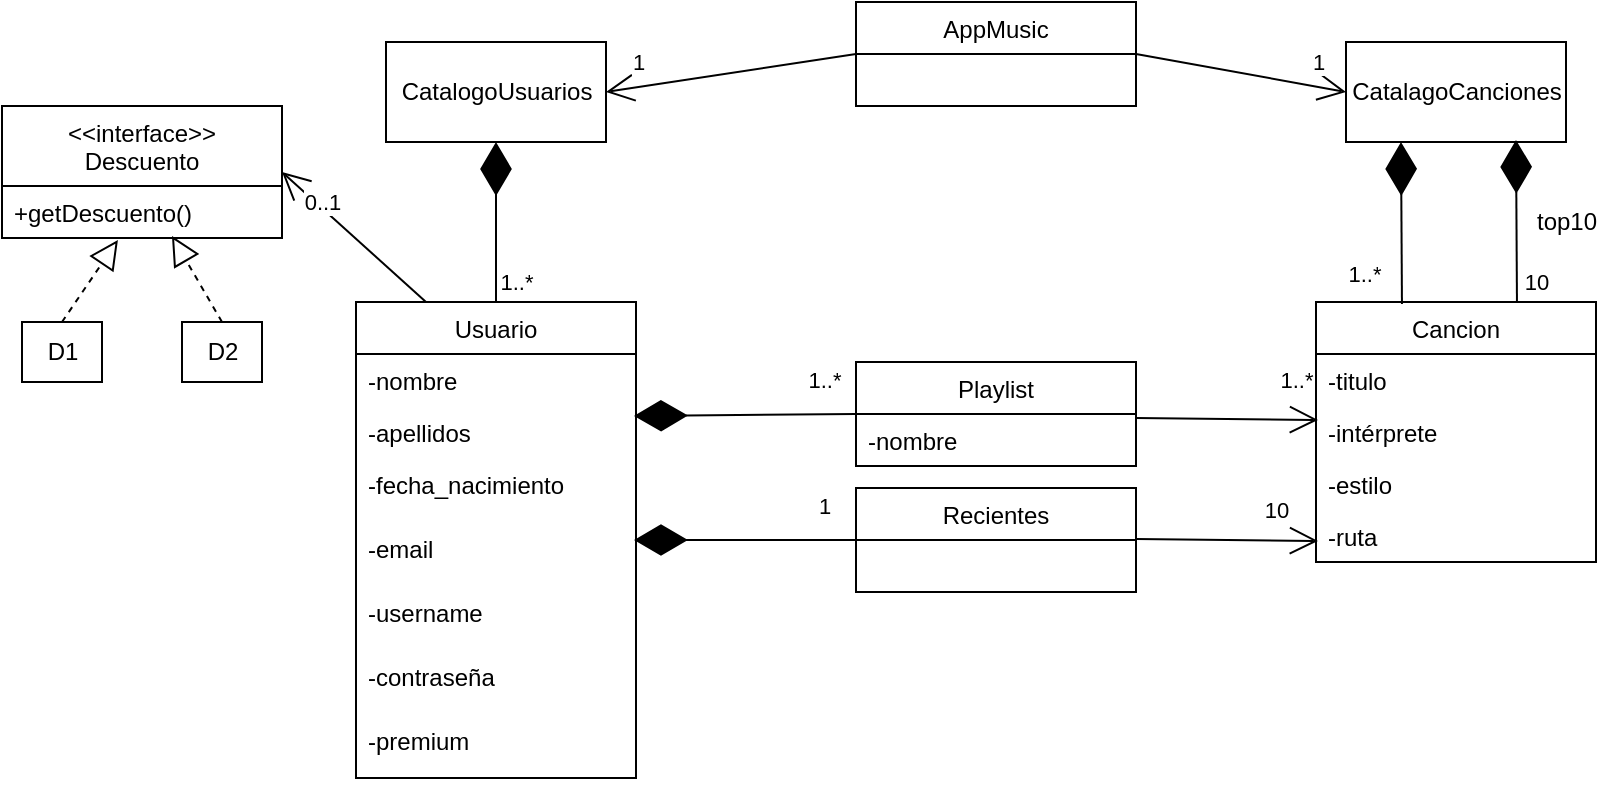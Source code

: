 <mxfile version="13.8.0" type="github"><diagram id="b4G55swftkp_fJ50w1KY" name="Page-1"><mxGraphModel dx="1422" dy="763" grid="1" gridSize="10" guides="1" tooltips="1" connect="1" arrows="1" fold="1" page="1" pageScale="1" pageWidth="827" pageHeight="1169" math="0" shadow="0"><root><mxCell id="0"/><mxCell id="1" parent="0"/><mxCell id="N36yZMTn2PJJ4DEcsMpB-26" value="&lt;div&gt;CatalogoUsuarios&lt;/div&gt;" style="html=1;" vertex="1" parent="1"><mxGeometry x="212" y="50" width="110" height="50" as="geometry"/></mxCell><mxCell id="N36yZMTn2PJJ4DEcsMpB-28" value="CatalagoCanciones" style="html=1;" vertex="1" parent="1"><mxGeometry x="692" y="50" width="110" height="50" as="geometry"/></mxCell><mxCell id="N36yZMTn2PJJ4DEcsMpB-33" value="" style="endArrow=diamondThin;endFill=1;endSize=24;html=1;entryX=0.5;entryY=1;entryDx=0;entryDy=0;exitX=0.5;exitY=0;exitDx=0;exitDy=0;" edge="1" parent="1" source="N36yZMTn2PJJ4DEcsMpB-14" target="N36yZMTn2PJJ4DEcsMpB-26"><mxGeometry width="160" relative="1" as="geometry"><mxPoint x="97" y="140" as="sourcePoint"/><mxPoint x="257" y="140" as="targetPoint"/></mxGeometry></mxCell><mxCell id="N36yZMTn2PJJ4DEcsMpB-40" value="1..*" style="edgeLabel;html=1;align=center;verticalAlign=middle;resizable=0;points=[];" vertex="1" connectable="0" parent="N36yZMTn2PJJ4DEcsMpB-33"><mxGeometry x="-0.525" relative="1" as="geometry"><mxPoint x="10" y="9" as="offset"/></mxGeometry></mxCell><mxCell id="N36yZMTn2PJJ4DEcsMpB-34" value="" style="endArrow=open;endFill=1;endSize=12;html=1;exitX=1;exitY=0.5;exitDx=0;exitDy=0;entryX=0;entryY=0.5;entryDx=0;entryDy=0;" edge="1" parent="1" source="N36yZMTn2PJJ4DEcsMpB-10" target="N36yZMTn2PJJ4DEcsMpB-28"><mxGeometry width="160" relative="1" as="geometry"><mxPoint x="597" y="20" as="sourcePoint"/><mxPoint x="757" y="20" as="targetPoint"/></mxGeometry></mxCell><mxCell id="N36yZMTn2PJJ4DEcsMpB-37" value="1" style="edgeLabel;html=1;align=center;verticalAlign=middle;resizable=0;points=[];" vertex="1" connectable="0" parent="N36yZMTn2PJJ4DEcsMpB-34"><mxGeometry x="0.544" relative="1" as="geometry"><mxPoint x="9.31" y="-10.6" as="offset"/></mxGeometry></mxCell><mxCell id="N36yZMTn2PJJ4DEcsMpB-35" value="" style="endArrow=open;endFill=1;endSize=12;html=1;exitX=0;exitY=0.5;exitDx=0;exitDy=0;entryX=1;entryY=0.5;entryDx=0;entryDy=0;" edge="1" parent="1" source="N36yZMTn2PJJ4DEcsMpB-10" target="N36yZMTn2PJJ4DEcsMpB-26"><mxGeometry width="160" relative="1" as="geometry"><mxPoint x="417" y="230" as="sourcePoint"/><mxPoint x="577" y="230" as="targetPoint"/></mxGeometry></mxCell><mxCell id="N36yZMTn2PJJ4DEcsMpB-36" value="&lt;div&gt;1&lt;/div&gt;" style="edgeLabel;html=1;align=center;verticalAlign=middle;resizable=0;points=[];" vertex="1" connectable="0" parent="N36yZMTn2PJJ4DEcsMpB-35"><mxGeometry x="0.402" y="-2" relative="1" as="geometry"><mxPoint x="-21.71" y="-7.4" as="offset"/></mxGeometry></mxCell><mxCell id="N36yZMTn2PJJ4DEcsMpB-39" value="" style="endArrow=diamondThin;endFill=1;endSize=24;html=1;entryX=0.25;entryY=1;entryDx=0;entryDy=0;exitX=0.307;exitY=0.008;exitDx=0;exitDy=0;exitPerimeter=0;" edge="1" parent="1" source="N36yZMTn2PJJ4DEcsMpB-21" target="N36yZMTn2PJJ4DEcsMpB-28"><mxGeometry width="160" relative="1" as="geometry"><mxPoint x="657" y="190" as="sourcePoint"/><mxPoint x="657" y="110" as="targetPoint"/><Array as="points"/></mxGeometry></mxCell><mxCell id="N36yZMTn2PJJ4DEcsMpB-41" value="1..*" style="edgeLabel;html=1;align=center;verticalAlign=middle;resizable=0;points=[];" vertex="1" connectable="0" parent="1"><mxGeometry x="587" y="170" as="geometry"><mxPoint x="114" y="-4" as="offset"/></mxGeometry></mxCell><mxCell id="N36yZMTn2PJJ4DEcsMpB-48" value="" style="endArrow=diamondThin;endFill=1;endSize=24;html=1;exitX=0;exitY=0.5;exitDx=0;exitDy=0;entryX=0.993;entryY=0.192;entryDx=0;entryDy=0;entryPerimeter=0;" edge="1" parent="1" source="N36yZMTn2PJJ4DEcsMpB-43" target="N36yZMTn2PJJ4DEcsMpB-17"><mxGeometry width="160" relative="1" as="geometry"><mxPoint x="397" y="350" as="sourcePoint"/><mxPoint x="337" y="235" as="targetPoint"/></mxGeometry></mxCell><mxCell id="N36yZMTn2PJJ4DEcsMpB-50" value="1..*" style="edgeLabel;html=1;align=center;verticalAlign=middle;resizable=0;points=[];" vertex="1" connectable="0" parent="N36yZMTn2PJJ4DEcsMpB-48"><mxGeometry x="-0.712" y="-1" relative="1" as="geometry"><mxPoint y="-16.14" as="offset"/></mxGeometry></mxCell><mxCell id="N36yZMTn2PJJ4DEcsMpB-51" value="" style="endArrow=open;endFill=1;endSize=12;html=1;exitX=1;exitY=0.077;exitDx=0;exitDy=0;exitPerimeter=0;entryX=0.007;entryY=0.269;entryDx=0;entryDy=0;entryPerimeter=0;" edge="1" parent="1" source="N36yZMTn2PJJ4DEcsMpB-44" target="N36yZMTn2PJJ4DEcsMpB-23"><mxGeometry width="160" relative="1" as="geometry"><mxPoint x="567" y="350" as="sourcePoint"/><mxPoint x="727" y="350" as="targetPoint"/></mxGeometry></mxCell><mxCell id="N36yZMTn2PJJ4DEcsMpB-52" value="1..*" style="edgeLabel;html=1;align=center;verticalAlign=middle;resizable=0;points=[];" vertex="1" connectable="0" parent="N36yZMTn2PJJ4DEcsMpB-51"><mxGeometry x="0.385" y="1" relative="1" as="geometry"><mxPoint x="16.99" y="-18.69" as="offset"/></mxGeometry></mxCell><mxCell id="N36yZMTn2PJJ4DEcsMpB-58" value="" style="endArrow=diamondThin;endFill=1;endSize=24;html=1;exitX=0;exitY=0.5;exitDx=0;exitDy=0;" edge="1" parent="1" source="N36yZMTn2PJJ4DEcsMpB-54"><mxGeometry width="160" relative="1" as="geometry"><mxPoint x="447" y="298.5" as="sourcePoint"/><mxPoint x="336" y="299" as="targetPoint"/></mxGeometry></mxCell><mxCell id="N36yZMTn2PJJ4DEcsMpB-59" value="1" style="edgeLabel;html=1;align=center;verticalAlign=middle;resizable=0;points=[];" vertex="1" connectable="0" parent="N36yZMTn2PJJ4DEcsMpB-58"><mxGeometry x="-0.712" y="-1" relative="1" as="geometry"><mxPoint y="-16.14" as="offset"/></mxGeometry></mxCell><mxCell id="N36yZMTn2PJJ4DEcsMpB-60" value="" style="endArrow=open;endFill=1;endSize=12;html=1;exitX=1;exitY=0.077;exitDx=0;exitDy=0;exitPerimeter=0;entryX=0.007;entryY=0.269;entryDx=0;entryDy=0;entryPerimeter=0;" edge="1" parent="1"><mxGeometry width="160" relative="1" as="geometry"><mxPoint x="587" y="298.502" as="sourcePoint"/><mxPoint x="677.98" y="299.494" as="targetPoint"/></mxGeometry></mxCell><mxCell id="N36yZMTn2PJJ4DEcsMpB-61" value="10" style="edgeLabel;html=1;align=center;verticalAlign=middle;resizable=0;points=[];" vertex="1" connectable="0" parent="N36yZMTn2PJJ4DEcsMpB-60"><mxGeometry x="0.385" y="1" relative="1" as="geometry"><mxPoint x="6.99" y="-14.19" as="offset"/></mxGeometry></mxCell><mxCell id="N36yZMTn2PJJ4DEcsMpB-62" value="" style="endArrow=diamondThin;endFill=1;endSize=24;html=1;entryX=0.25;entryY=1;entryDx=0;entryDy=0;exitX=0.307;exitY=0.008;exitDx=0;exitDy=0;exitPerimeter=0;" edge="1" parent="1"><mxGeometry width="160" relative="1" as="geometry"><mxPoint x="777.48" y="180.0" as="sourcePoint"/><mxPoint x="777" y="98.96" as="targetPoint"/><Array as="points"/></mxGeometry></mxCell><mxCell id="N36yZMTn2PJJ4DEcsMpB-63" value="10" style="edgeLabel;html=1;align=center;verticalAlign=middle;resizable=0;points=[];" vertex="1" connectable="0" parent="N36yZMTn2PJJ4DEcsMpB-62"><mxGeometry x="-0.457" y="-3" relative="1" as="geometry"><mxPoint x="6.65" y="12.02" as="offset"/></mxGeometry></mxCell><mxCell id="N36yZMTn2PJJ4DEcsMpB-64" value="top10" style="text;html=1;align=center;verticalAlign=middle;resizable=0;points=[];autosize=1;" vertex="1" parent="1"><mxGeometry x="777" y="130" width="50" height="20" as="geometry"/></mxCell><mxCell id="N36yZMTn2PJJ4DEcsMpB-79" value="" style="endArrow=open;endFill=1;endSize=12;html=1;entryX=1;entryY=0.5;entryDx=0;entryDy=0;exitX=0.25;exitY=0;exitDx=0;exitDy=0;" edge="1" parent="1" source="N36yZMTn2PJJ4DEcsMpB-14" target="N36yZMTn2PJJ4DEcsMpB-73"><mxGeometry width="160" relative="1" as="geometry"><mxPoint x="30" y="169" as="sourcePoint"/><mxPoint x="190" y="169" as="targetPoint"/></mxGeometry></mxCell><mxCell id="N36yZMTn2PJJ4DEcsMpB-80" value="0..1" style="edgeLabel;html=1;align=center;verticalAlign=middle;resizable=0;points=[];" vertex="1" connectable="0" parent="N36yZMTn2PJJ4DEcsMpB-79"><mxGeometry x="0.516" y="-2" relative="1" as="geometry"><mxPoint x="1" as="offset"/></mxGeometry></mxCell><mxCell id="N36yZMTn2PJJ4DEcsMpB-10" value="AppMusic" style="swimlane;fontStyle=0;childLayout=stackLayout;horizontal=1;startSize=26;fillColor=none;horizontalStack=0;resizeParent=1;resizeParentMax=0;resizeLast=0;collapsible=1;marginBottom=0;" vertex="1" parent="1"><mxGeometry x="447" y="30" width="140" height="52" as="geometry"/></mxCell><mxCell id="N36yZMTn2PJJ4DEcsMpB-14" value="Usuario" style="swimlane;fontStyle=0;childLayout=stackLayout;horizontal=1;startSize=26;fillColor=none;horizontalStack=0;resizeParent=1;resizeParentMax=0;resizeLast=0;collapsible=1;marginBottom=0;" vertex="1" parent="1"><mxGeometry x="197" y="180" width="140" height="238" as="geometry"/></mxCell><mxCell id="N36yZMTn2PJJ4DEcsMpB-15" value="-nombre" style="text;strokeColor=none;fillColor=none;align=left;verticalAlign=top;spacingLeft=4;spacingRight=4;overflow=hidden;rotatable=0;points=[[0,0.5],[1,0.5]];portConstraint=eastwest;" vertex="1" parent="N36yZMTn2PJJ4DEcsMpB-14"><mxGeometry y="26" width="140" height="26" as="geometry"/></mxCell><mxCell id="N36yZMTn2PJJ4DEcsMpB-17" value="-apellidos" style="text;strokeColor=none;fillColor=none;align=left;verticalAlign=top;spacingLeft=4;spacingRight=4;overflow=hidden;rotatable=0;points=[[0,0.5],[1,0.5]];portConstraint=eastwest;" vertex="1" parent="N36yZMTn2PJJ4DEcsMpB-14"><mxGeometry y="52" width="140" height="26" as="geometry"/></mxCell><mxCell id="N36yZMTn2PJJ4DEcsMpB-18" value="-fecha_nacimiento" style="text;strokeColor=none;fillColor=none;align=left;verticalAlign=top;spacingLeft=4;spacingRight=4;overflow=hidden;rotatable=0;points=[[0,0.5],[1,0.5]];portConstraint=eastwest;" vertex="1" parent="N36yZMTn2PJJ4DEcsMpB-14"><mxGeometry y="78" width="140" height="32" as="geometry"/></mxCell><mxCell id="N36yZMTn2PJJ4DEcsMpB-19" value="-email" style="text;strokeColor=none;fillColor=none;align=left;verticalAlign=top;spacingLeft=4;spacingRight=4;overflow=hidden;rotatable=0;points=[[0,0.5],[1,0.5]];portConstraint=eastwest;" vertex="1" parent="N36yZMTn2PJJ4DEcsMpB-14"><mxGeometry y="110" width="140" height="32" as="geometry"/></mxCell><mxCell id="N36yZMTn2PJJ4DEcsMpB-20" value="-username" style="text;strokeColor=none;fillColor=none;align=left;verticalAlign=top;spacingLeft=4;spacingRight=4;overflow=hidden;rotatable=0;points=[[0,0.5],[1,0.5]];portConstraint=eastwest;" vertex="1" parent="N36yZMTn2PJJ4DEcsMpB-14"><mxGeometry y="142" width="140" height="32" as="geometry"/></mxCell><mxCell id="N36yZMTn2PJJ4DEcsMpB-16" value="-contraseña" style="text;strokeColor=none;fillColor=none;align=left;verticalAlign=top;spacingLeft=4;spacingRight=4;overflow=hidden;rotatable=0;points=[[0,0.5],[1,0.5]];portConstraint=eastwest;" vertex="1" parent="N36yZMTn2PJJ4DEcsMpB-14"><mxGeometry y="174" width="140" height="32" as="geometry"/></mxCell><mxCell id="N36yZMTn2PJJ4DEcsMpB-42" value="-premium" style="text;strokeColor=none;fillColor=none;align=left;verticalAlign=top;spacingLeft=4;spacingRight=4;overflow=hidden;rotatable=0;points=[[0,0.5],[1,0.5]];portConstraint=eastwest;" vertex="1" parent="N36yZMTn2PJJ4DEcsMpB-14"><mxGeometry y="206" width="140" height="32" as="geometry"/></mxCell><mxCell id="N36yZMTn2PJJ4DEcsMpB-21" value="Cancion" style="swimlane;fontStyle=0;childLayout=stackLayout;horizontal=1;startSize=26;fillColor=none;horizontalStack=0;resizeParent=1;resizeParentMax=0;resizeLast=0;collapsible=1;marginBottom=0;" vertex="1" parent="1"><mxGeometry x="677" y="180" width="140" height="130" as="geometry"/></mxCell><mxCell id="N36yZMTn2PJJ4DEcsMpB-22" value="-titulo" style="text;strokeColor=none;fillColor=none;align=left;verticalAlign=top;spacingLeft=4;spacingRight=4;overflow=hidden;rotatable=0;points=[[0,0.5],[1,0.5]];portConstraint=eastwest;" vertex="1" parent="N36yZMTn2PJJ4DEcsMpB-21"><mxGeometry y="26" width="140" height="26" as="geometry"/></mxCell><mxCell id="N36yZMTn2PJJ4DEcsMpB-23" value="-intérprete" style="text;strokeColor=none;fillColor=none;align=left;verticalAlign=top;spacingLeft=4;spacingRight=4;overflow=hidden;rotatable=0;points=[[0,0.5],[1,0.5]];portConstraint=eastwest;" vertex="1" parent="N36yZMTn2PJJ4DEcsMpB-21"><mxGeometry y="52" width="140" height="26" as="geometry"/></mxCell><mxCell id="N36yZMTn2PJJ4DEcsMpB-24" value="-estilo" style="text;strokeColor=none;fillColor=none;align=left;verticalAlign=top;spacingLeft=4;spacingRight=4;overflow=hidden;rotatable=0;points=[[0,0.5],[1,0.5]];portConstraint=eastwest;" vertex="1" parent="N36yZMTn2PJJ4DEcsMpB-21"><mxGeometry y="78" width="140" height="26" as="geometry"/></mxCell><mxCell id="N36yZMTn2PJJ4DEcsMpB-25" value="-ruta" style="text;strokeColor=none;fillColor=none;align=left;verticalAlign=top;spacingLeft=4;spacingRight=4;overflow=hidden;rotatable=0;points=[[0,0.5],[1,0.5]];portConstraint=eastwest;" vertex="1" parent="N36yZMTn2PJJ4DEcsMpB-21"><mxGeometry y="104" width="140" height="26" as="geometry"/></mxCell><mxCell id="N36yZMTn2PJJ4DEcsMpB-43" value="Playlist" style="swimlane;fontStyle=0;childLayout=stackLayout;horizontal=1;startSize=26;fillColor=none;horizontalStack=0;resizeParent=1;resizeParentMax=0;resizeLast=0;collapsible=1;marginBottom=0;" vertex="1" parent="1"><mxGeometry x="447" y="210" width="140" height="52" as="geometry"/></mxCell><mxCell id="N36yZMTn2PJJ4DEcsMpB-44" value="-nombre" style="text;strokeColor=none;fillColor=none;align=left;verticalAlign=top;spacingLeft=4;spacingRight=4;overflow=hidden;rotatable=0;points=[[0,0.5],[1,0.5]];portConstraint=eastwest;" vertex="1" parent="N36yZMTn2PJJ4DEcsMpB-43"><mxGeometry y="26" width="140" height="26" as="geometry"/></mxCell><mxCell id="N36yZMTn2PJJ4DEcsMpB-54" value="Recientes" style="swimlane;fontStyle=0;childLayout=stackLayout;horizontal=1;startSize=26;fillColor=none;horizontalStack=0;resizeParent=1;resizeParentMax=0;resizeLast=0;collapsible=1;marginBottom=0;" vertex="1" parent="1"><mxGeometry x="447" y="273" width="140" height="52" as="geometry"/></mxCell><mxCell id="N36yZMTn2PJJ4DEcsMpB-73" value="&lt;&lt;interface&gt;&gt;&#xA;Descuento" style="swimlane;fontStyle=0;childLayout=stackLayout;horizontal=1;startSize=40;fillColor=none;horizontalStack=0;resizeParent=1;resizeParentMax=0;resizeLast=0;collapsible=1;marginBottom=0;" vertex="1" parent="1"><mxGeometry x="20" y="82" width="140" height="66" as="geometry"/></mxCell><mxCell id="N36yZMTn2PJJ4DEcsMpB-74" value="+getDescuento()" style="text;strokeColor=none;fillColor=none;align=left;verticalAlign=top;spacingLeft=4;spacingRight=4;overflow=hidden;rotatable=0;points=[[0,0.5],[1,0.5]];portConstraint=eastwest;" vertex="1" parent="N36yZMTn2PJJ4DEcsMpB-73"><mxGeometry y="40" width="140" height="26" as="geometry"/></mxCell><mxCell id="N36yZMTn2PJJ4DEcsMpB-81" value="D1" style="html=1;" vertex="1" parent="1"><mxGeometry x="30" y="190" width="40" height="30" as="geometry"/></mxCell><mxCell id="N36yZMTn2PJJ4DEcsMpB-82" value="D2" style="html=1;" vertex="1" parent="1"><mxGeometry x="110" y="190" width="40" height="30" as="geometry"/></mxCell><mxCell id="N36yZMTn2PJJ4DEcsMpB-83" value="" style="endArrow=block;dashed=1;endFill=0;endSize=12;html=1;entryX=0.414;entryY=1.038;entryDx=0;entryDy=0;entryPerimeter=0;exitX=0.5;exitY=0;exitDx=0;exitDy=0;" edge="1" parent="1" source="N36yZMTn2PJJ4DEcsMpB-81" target="N36yZMTn2PJJ4DEcsMpB-74"><mxGeometry width="160" relative="1" as="geometry"><mxPoint y="310" as="sourcePoint"/><mxPoint x="160" y="310" as="targetPoint"/></mxGeometry></mxCell><mxCell id="N36yZMTn2PJJ4DEcsMpB-84" value="" style="endArrow=block;dashed=1;endFill=0;endSize=12;html=1;entryX=0.607;entryY=0.962;entryDx=0;entryDy=0;entryPerimeter=0;exitX=0.5;exitY=0;exitDx=0;exitDy=0;" edge="1" parent="1" source="N36yZMTn2PJJ4DEcsMpB-82" target="N36yZMTn2PJJ4DEcsMpB-74"><mxGeometry width="160" relative="1" as="geometry"><mxPoint x="82.04" y="201.01" as="sourcePoint"/><mxPoint x="110.0" y="159.998" as="targetPoint"/></mxGeometry></mxCell></root></mxGraphModel></diagram></mxfile>
